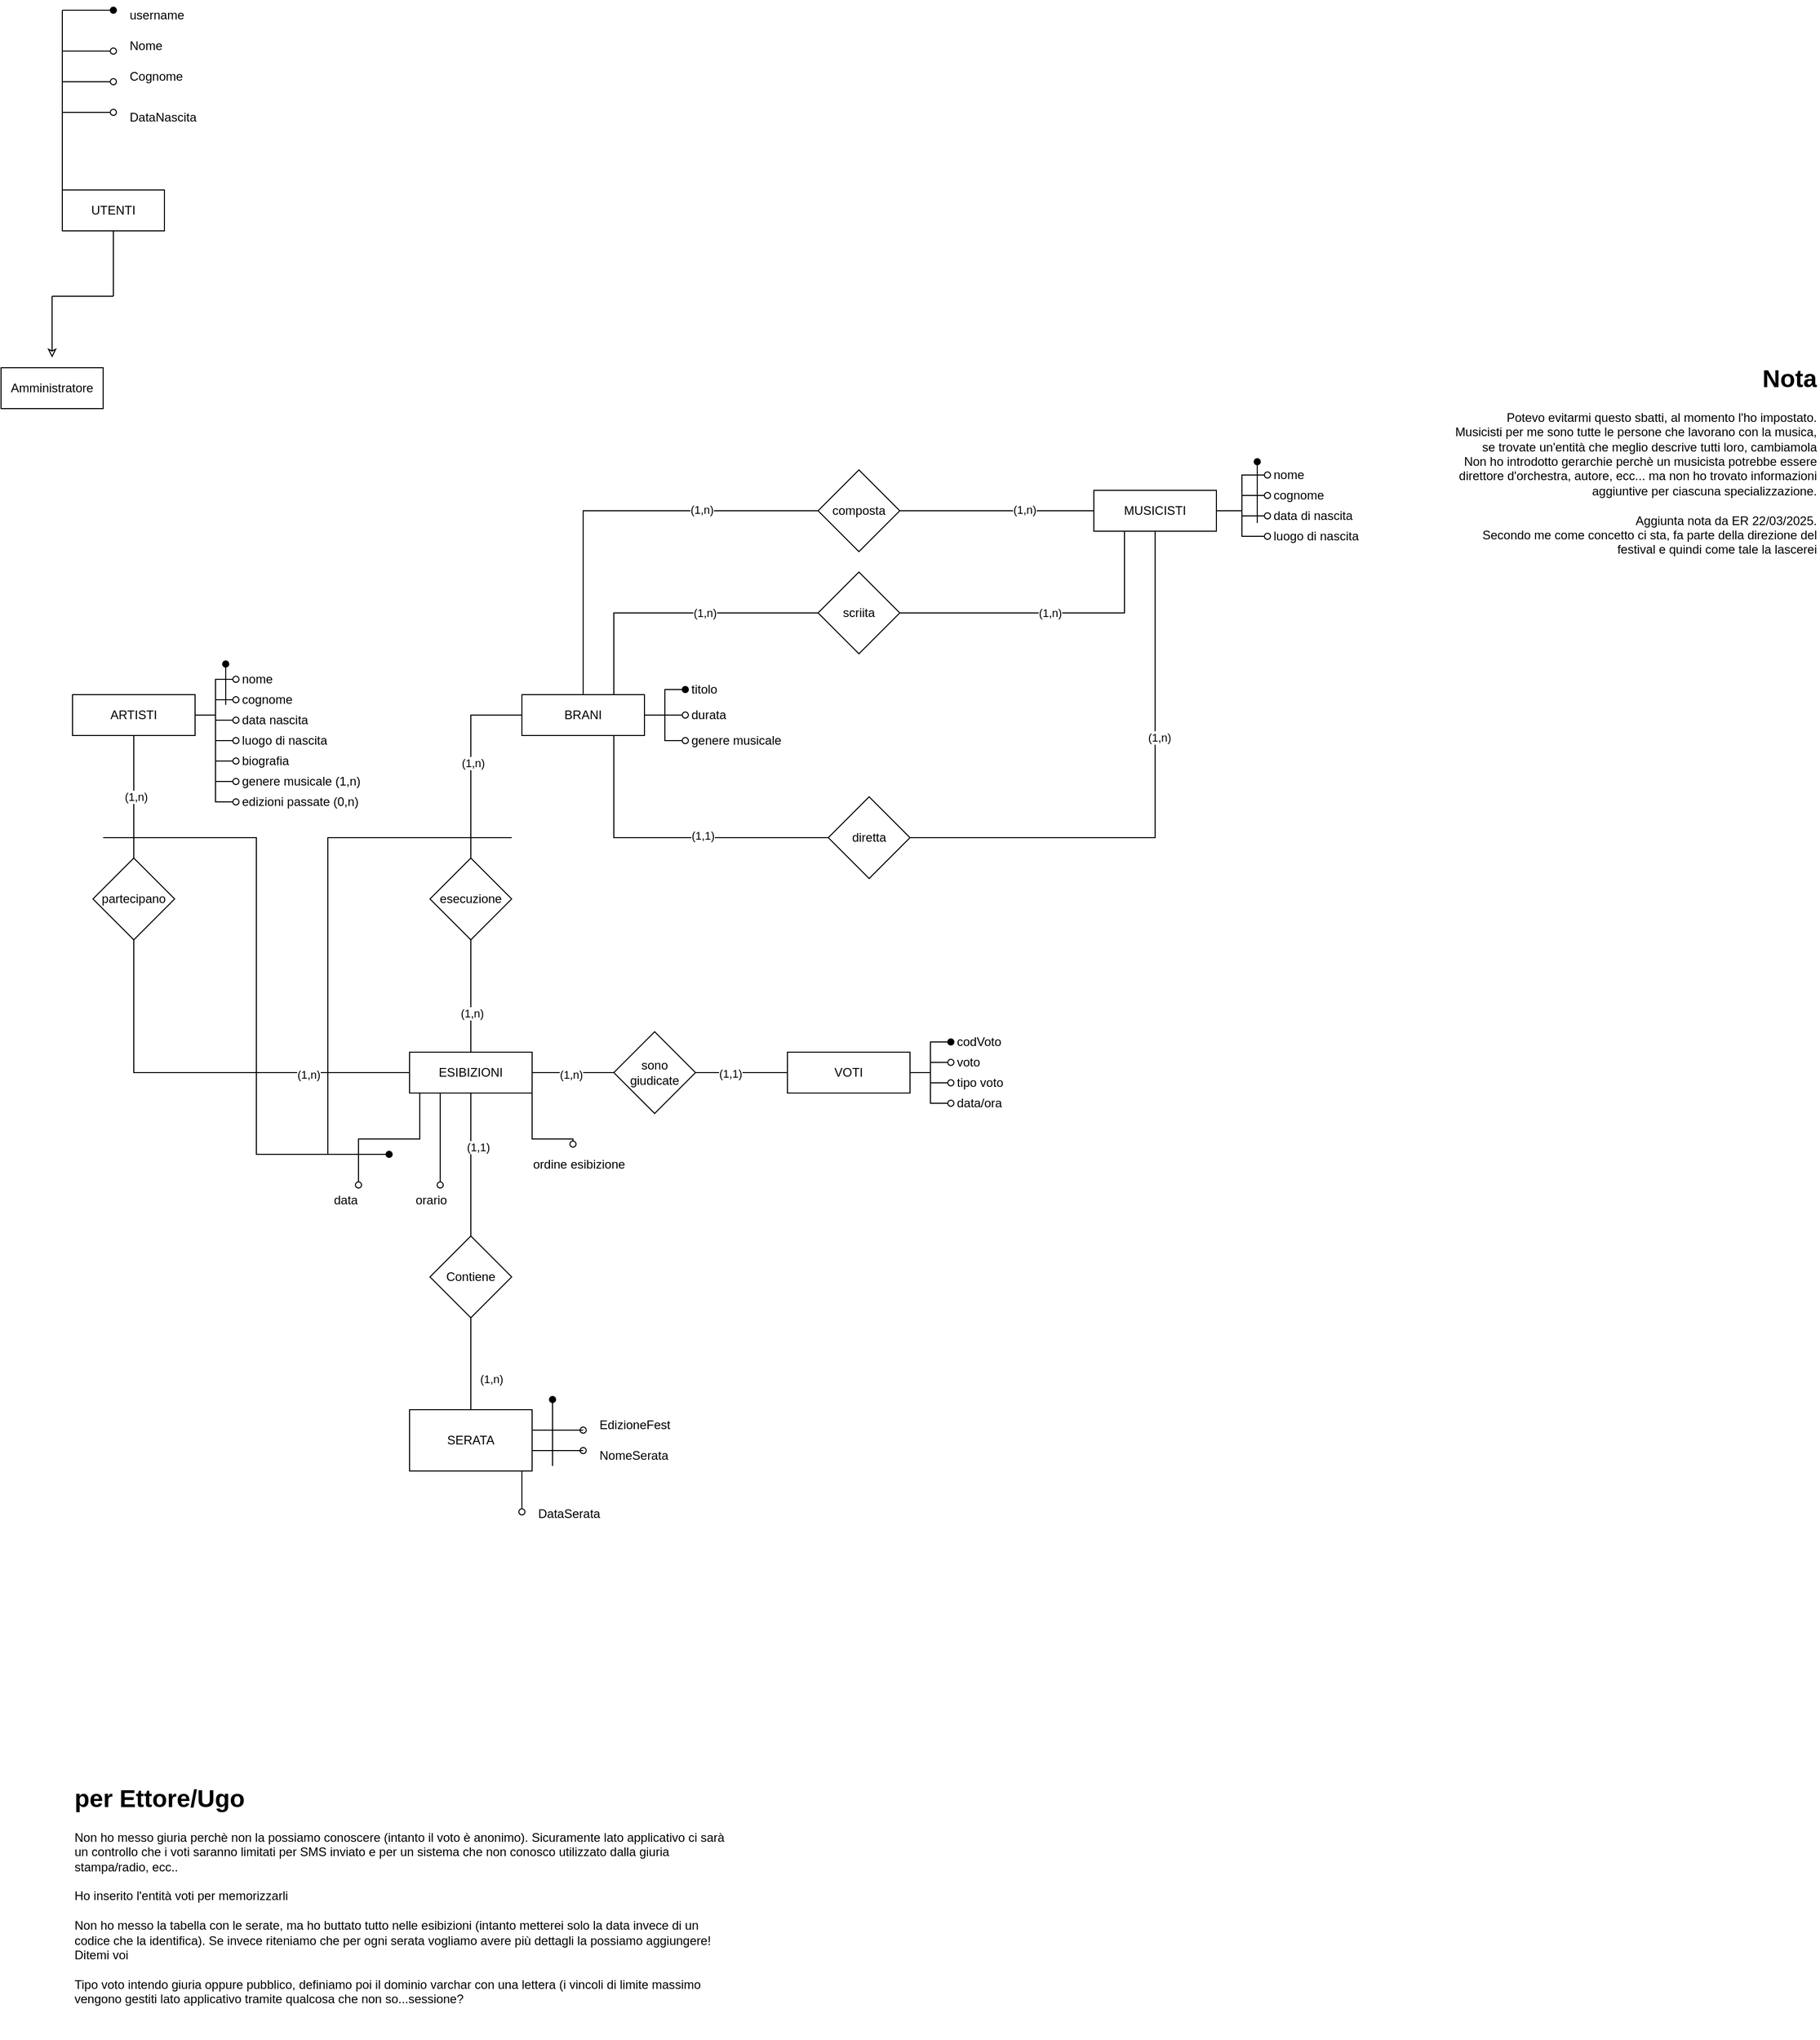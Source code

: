 <mxfile version="26.1.1" pages="2">
  <diagram name="festival_sanremo" id="bS3RM_06XMdleptDiTWW">
    <mxGraphModel dx="2103" dy="1352" grid="1" gridSize="10" guides="1" tooltips="1" connect="1" arrows="1" fold="1" page="1" pageScale="1" pageWidth="1169" pageHeight="827" math="0" shadow="0">
      <root>
        <mxCell id="0" />
        <mxCell id="1" parent="0" />
        <mxCell id="RozXBAHihKl0km1OtIzw-29" style="edgeStyle=orthogonalEdgeStyle;rounded=0;orthogonalLoop=1;jettySize=auto;html=1;exitX=0.5;exitY=1;exitDx=0;exitDy=0;entryX=0.5;entryY=0;entryDx=0;entryDy=0;endArrow=none;startFill=0;" parent="1" source="RozXBAHihKl0km1OtIzw-1" target="RozXBAHihKl0km1OtIzw-30" edge="1">
          <mxGeometry relative="1" as="geometry">
            <mxPoint x="100" y="200.0" as="targetPoint" />
          </mxGeometry>
        </mxCell>
        <mxCell id="RozXBAHihKl0km1OtIzw-33" value="(1,n)" style="edgeLabel;html=1;align=center;verticalAlign=middle;resizable=0;points=[];" parent="RozXBAHihKl0km1OtIzw-29" vertex="1" connectable="0">
          <mxGeometry x="-0.007" y="2" relative="1" as="geometry">
            <mxPoint as="offset" />
          </mxGeometry>
        </mxCell>
        <mxCell id="RozXBAHihKl0km1OtIzw-1" value="ARTISTI" style="rounded=0;whiteSpace=wrap;html=1;" parent="1" vertex="1">
          <mxGeometry x="40" y="40" width="120" height="40" as="geometry" />
        </mxCell>
        <mxCell id="RozXBAHihKl0km1OtIzw-20" style="edgeStyle=orthogonalEdgeStyle;rounded=0;orthogonalLoop=1;jettySize=auto;html=1;exitX=1;exitY=0.5;exitDx=0;exitDy=0;endArrow=oval;endFill=0;" parent="1" source="RozXBAHihKl0km1OtIzw-1" target="RozXBAHihKl0km1OtIzw-2" edge="1">
          <mxGeometry relative="1" as="geometry" />
        </mxCell>
        <mxCell id="RozXBAHihKl0km1OtIzw-2" value="nome" style="text;html=1;align=left;verticalAlign=middle;whiteSpace=wrap;rounded=0;spacingLeft=4;" parent="1" vertex="1">
          <mxGeometry x="200" y="10" width="60" height="30" as="geometry" />
        </mxCell>
        <mxCell id="RozXBAHihKl0km1OtIzw-21" style="edgeStyle=orthogonalEdgeStyle;rounded=0;orthogonalLoop=1;jettySize=auto;html=1;exitX=1;exitY=0.5;exitDx=0;exitDy=0;endArrow=oval;endFill=0;" parent="1" source="RozXBAHihKl0km1OtIzw-1" target="RozXBAHihKl0km1OtIzw-3" edge="1">
          <mxGeometry relative="1" as="geometry" />
        </mxCell>
        <mxCell id="RozXBAHihKl0km1OtIzw-3" value="cognome" style="text;html=1;align=left;verticalAlign=middle;whiteSpace=wrap;rounded=0;spacingLeft=4;" parent="1" vertex="1">
          <mxGeometry x="200" y="30" width="60" height="30" as="geometry" />
        </mxCell>
        <mxCell id="RozXBAHihKl0km1OtIzw-25" style="edgeStyle=orthogonalEdgeStyle;rounded=0;orthogonalLoop=1;jettySize=auto;html=1;exitX=1;exitY=0.5;exitDx=0;exitDy=0;endArrow=oval;endFill=0;entryX=0;entryY=0.5;entryDx=0;entryDy=0;" parent="1" source="RozXBAHihKl0km1OtIzw-1" target="RozXBAHihKl0km1OtIzw-4" edge="1">
          <mxGeometry relative="1" as="geometry" />
        </mxCell>
        <mxCell id="RozXBAHihKl0km1OtIzw-4" value="genere musicale (1,n)" style="text;html=1;align=left;verticalAlign=middle;whiteSpace=wrap;rounded=0;spacingLeft=4;" parent="1" vertex="1">
          <mxGeometry x="200" y="110" width="140" height="30" as="geometry" />
        </mxCell>
        <mxCell id="RozXBAHihKl0km1OtIzw-24" style="edgeStyle=orthogonalEdgeStyle;rounded=0;orthogonalLoop=1;jettySize=auto;html=1;exitX=1;exitY=0.5;exitDx=0;exitDy=0;endArrow=oval;endFill=0;entryX=0;entryY=0.5;entryDx=0;entryDy=0;" parent="1" source="RozXBAHihKl0km1OtIzw-1" target="RozXBAHihKl0km1OtIzw-5" edge="1">
          <mxGeometry relative="1" as="geometry" />
        </mxCell>
        <mxCell id="RozXBAHihKl0km1OtIzw-5" value="biografia" style="text;html=1;align=left;verticalAlign=middle;whiteSpace=wrap;rounded=0;spacingLeft=4;" parent="1" vertex="1">
          <mxGeometry x="200" y="90" width="60" height="30" as="geometry" />
        </mxCell>
        <mxCell id="RozXBAHihKl0km1OtIzw-23" style="edgeStyle=orthogonalEdgeStyle;rounded=0;orthogonalLoop=1;jettySize=auto;html=1;endArrow=oval;endFill=0;exitX=1;exitY=0.5;exitDx=0;exitDy=0;" parent="1" source="RozXBAHihKl0km1OtIzw-1" target="RozXBAHihKl0km1OtIzw-6" edge="1">
          <mxGeometry relative="1" as="geometry" />
        </mxCell>
        <mxCell id="RozXBAHihKl0km1OtIzw-6" value="luogo di nascita" style="text;html=1;align=left;verticalAlign=middle;whiteSpace=wrap;rounded=0;spacingLeft=4;" parent="1" vertex="1">
          <mxGeometry x="200" y="70" width="110" height="30" as="geometry" />
        </mxCell>
        <mxCell id="RozXBAHihKl0km1OtIzw-26" style="edgeStyle=orthogonalEdgeStyle;rounded=0;orthogonalLoop=1;jettySize=auto;html=1;exitX=1;exitY=0.5;exitDx=0;exitDy=0;endArrow=oval;endFill=0;entryX=0;entryY=0.5;entryDx=0;entryDy=0;" parent="1" source="RozXBAHihKl0km1OtIzw-1" target="RozXBAHihKl0km1OtIzw-7" edge="1">
          <mxGeometry relative="1" as="geometry" />
        </mxCell>
        <mxCell id="RozXBAHihKl0km1OtIzw-7" value="edizioni passate (0,n)" style="text;html=1;align=left;verticalAlign=middle;whiteSpace=wrap;rounded=0;spacingLeft=4;" parent="1" vertex="1">
          <mxGeometry x="200" y="130" width="160" height="30" as="geometry" />
        </mxCell>
        <mxCell id="RozXBAHihKl0km1OtIzw-22" style="edgeStyle=orthogonalEdgeStyle;rounded=0;orthogonalLoop=1;jettySize=auto;html=1;exitX=1;exitY=0.5;exitDx=0;exitDy=0;endArrow=oval;endFill=0;" parent="1" source="RozXBAHihKl0km1OtIzw-1" target="RozXBAHihKl0km1OtIzw-8" edge="1">
          <mxGeometry relative="1" as="geometry" />
        </mxCell>
        <mxCell id="RozXBAHihKl0km1OtIzw-8" value="data nascita" style="text;html=1;align=left;verticalAlign=middle;whiteSpace=wrap;rounded=0;spacingLeft=4;" parent="1" vertex="1">
          <mxGeometry x="200" y="50" width="90" height="30" as="geometry" />
        </mxCell>
        <mxCell id="RozXBAHihKl0km1OtIzw-27" style="edgeStyle=orthogonalEdgeStyle;rounded=0;orthogonalLoop=1;jettySize=auto;html=1;endArrow=none;startFill=0;" parent="1" source="RozXBAHihKl0km1OtIzw-11" target="RozXBAHihKl0km1OtIzw-19" edge="1">
          <mxGeometry relative="1" as="geometry" />
        </mxCell>
        <mxCell id="RozXBAHihKl0km1OtIzw-35" value="(1,n)" style="edgeLabel;html=1;align=center;verticalAlign=middle;resizable=0;points=[];" parent="RozXBAHihKl0km1OtIzw-27" vertex="1" connectable="0">
          <mxGeometry x="0.015" y="2" relative="1" as="geometry">
            <mxPoint as="offset" />
          </mxGeometry>
        </mxCell>
        <mxCell id="RozXBAHihKl0km1OtIzw-88" style="edgeStyle=orthogonalEdgeStyle;rounded=0;orthogonalLoop=1;jettySize=auto;html=1;entryX=0;entryY=0.5;entryDx=0;entryDy=0;exitX=0.5;exitY=0;exitDx=0;exitDy=0;endArrow=none;startFill=0;" parent="1" source="RozXBAHihKl0km1OtIzw-11" target="RozXBAHihKl0km1OtIzw-83" edge="1">
          <mxGeometry relative="1" as="geometry" />
        </mxCell>
        <mxCell id="RozXBAHihKl0km1OtIzw-100" value="(1,n)" style="edgeLabel;html=1;align=center;verticalAlign=middle;resizable=0;points=[];" parent="RozXBAHihKl0km1OtIzw-88" vertex="1" connectable="0">
          <mxGeometry x="0.443" y="1" relative="1" as="geometry">
            <mxPoint as="offset" />
          </mxGeometry>
        </mxCell>
        <mxCell id="RozXBAHihKl0km1OtIzw-11" value="BRANI" style="rounded=0;whiteSpace=wrap;html=1;" parent="1" vertex="1">
          <mxGeometry x="480" y="40" width="120" height="40" as="geometry" />
        </mxCell>
        <mxCell id="RozXBAHihKl0km1OtIzw-37" style="edgeStyle=orthogonalEdgeStyle;rounded=0;orthogonalLoop=1;jettySize=auto;html=1;exitX=1;exitY=0.5;exitDx=0;exitDy=0;endArrow=oval;endFill=1;" parent="1" source="RozXBAHihKl0km1OtIzw-11" target="RozXBAHihKl0km1OtIzw-13" edge="1">
          <mxGeometry relative="1" as="geometry" />
        </mxCell>
        <mxCell id="RozXBAHihKl0km1OtIzw-13" value="titolo" style="text;html=1;align=left;verticalAlign=middle;whiteSpace=wrap;rounded=0;spacingLeft=4;" parent="1" vertex="1">
          <mxGeometry x="640" y="20" width="60" height="30" as="geometry" />
        </mxCell>
        <mxCell id="RozXBAHihKl0km1OtIzw-40" style="edgeStyle=orthogonalEdgeStyle;rounded=0;orthogonalLoop=1;jettySize=auto;html=1;exitX=1;exitY=0.5;exitDx=0;exitDy=0;endArrow=oval;endFill=0;" parent="1" source="RozXBAHihKl0km1OtIzw-11" target="RozXBAHihKl0km1OtIzw-16" edge="1">
          <mxGeometry relative="1" as="geometry" />
        </mxCell>
        <mxCell id="RozXBAHihKl0km1OtIzw-16" value="durata" style="text;html=1;align=left;verticalAlign=middle;whiteSpace=wrap;rounded=0;spacingLeft=4;" parent="1" vertex="1">
          <mxGeometry x="640" y="45" width="100" height="30" as="geometry" />
        </mxCell>
        <mxCell id="RozXBAHihKl0km1OtIzw-41" style="edgeStyle=orthogonalEdgeStyle;rounded=0;orthogonalLoop=1;jettySize=auto;html=1;exitX=1;exitY=0.5;exitDx=0;exitDy=0;entryX=0;entryY=0.5;entryDx=0;entryDy=0;endArrow=oval;endFill=0;" parent="1" source="RozXBAHihKl0km1OtIzw-11" target="RozXBAHihKl0km1OtIzw-17" edge="1">
          <mxGeometry relative="1" as="geometry" />
        </mxCell>
        <mxCell id="RozXBAHihKl0km1OtIzw-17" value="genere musicale" style="text;html=1;align=left;verticalAlign=middle;whiteSpace=wrap;rounded=0;spacingLeft=4;" parent="1" vertex="1">
          <mxGeometry x="640" y="70" width="100" height="30" as="geometry" />
        </mxCell>
        <mxCell id="RozXBAHihKl0km1OtIzw-56" style="edgeStyle=orthogonalEdgeStyle;rounded=0;orthogonalLoop=1;jettySize=auto;html=1;entryX=0;entryY=0.5;entryDx=0;entryDy=0;endArrow=none;startFill=0;" parent="1" source="RozXBAHihKl0km1OtIzw-18" target="RozXBAHihKl0km1OtIzw-43" edge="1">
          <mxGeometry relative="1" as="geometry" />
        </mxCell>
        <mxCell id="RozXBAHihKl0km1OtIzw-58" value="(1,n)" style="edgeLabel;html=1;align=center;verticalAlign=middle;resizable=0;points=[];" parent="RozXBAHihKl0km1OtIzw-56" vertex="1" connectable="0">
          <mxGeometry x="-0.061" y="-2" relative="1" as="geometry">
            <mxPoint as="offset" />
          </mxGeometry>
        </mxCell>
        <mxCell id="RozXBAHihKl0km1OtIzw-67" style="edgeStyle=orthogonalEdgeStyle;rounded=0;orthogonalLoop=1;jettySize=auto;html=1;entryX=0.5;entryY=0;entryDx=0;entryDy=0;exitX=0.5;exitY=1;exitDx=0;exitDy=0;endArrow=oval;endFill=0;" parent="1" source="RozXBAHihKl0km1OtIzw-18" target="RozXBAHihKl0km1OtIzw-65" edge="1">
          <mxGeometry relative="1" as="geometry">
            <Array as="points">
              <mxPoint x="380" y="430" />
              <mxPoint x="380" y="475" />
              <mxPoint x="320" y="475" />
            </Array>
          </mxGeometry>
        </mxCell>
        <mxCell id="RozXBAHihKl0km1OtIzw-18" value="ESIBIZIONI" style="rounded=0;whiteSpace=wrap;html=1;" parent="1" vertex="1">
          <mxGeometry x="370" y="390" width="120" height="40" as="geometry" />
        </mxCell>
        <mxCell id="RozXBAHihKl0km1OtIzw-28" style="edgeStyle=orthogonalEdgeStyle;rounded=0;orthogonalLoop=1;jettySize=auto;html=1;exitX=0.5;exitY=1;exitDx=0;exitDy=0;entryX=0.5;entryY=0;entryDx=0;entryDy=0;endArrow=none;startFill=0;" parent="1" source="RozXBAHihKl0km1OtIzw-19" target="RozXBAHihKl0km1OtIzw-18" edge="1">
          <mxGeometry relative="1" as="geometry" />
        </mxCell>
        <mxCell id="RozXBAHihKl0km1OtIzw-36" value="(1,n)" style="edgeLabel;html=1;align=center;verticalAlign=middle;resizable=0;points=[];" parent="RozXBAHihKl0km1OtIzw-28" vertex="1" connectable="0">
          <mxGeometry x="0.296" y="1" relative="1" as="geometry">
            <mxPoint as="offset" />
          </mxGeometry>
        </mxCell>
        <mxCell id="RozXBAHihKl0km1OtIzw-19" value="esecuzione" style="rhombus;whiteSpace=wrap;html=1;" parent="1" vertex="1">
          <mxGeometry x="390" y="200" width="80" height="80" as="geometry" />
        </mxCell>
        <mxCell id="RozXBAHihKl0km1OtIzw-31" style="edgeStyle=orthogonalEdgeStyle;rounded=0;orthogonalLoop=1;jettySize=auto;html=1;exitX=0.5;exitY=1;exitDx=0;exitDy=0;entryX=0;entryY=0.5;entryDx=0;entryDy=0;endArrow=none;startFill=0;" parent="1" source="RozXBAHihKl0km1OtIzw-30" target="RozXBAHihKl0km1OtIzw-18" edge="1">
          <mxGeometry relative="1" as="geometry" />
        </mxCell>
        <mxCell id="RozXBAHihKl0km1OtIzw-34" value="(1,n)" style="edgeLabel;html=1;align=center;verticalAlign=middle;resizable=0;points=[];" parent="RozXBAHihKl0km1OtIzw-31" vertex="1" connectable="0">
          <mxGeometry x="0.505" y="-2" relative="1" as="geometry">
            <mxPoint as="offset" />
          </mxGeometry>
        </mxCell>
        <mxCell id="RozXBAHihKl0km1OtIzw-30" value="partecipano" style="rhombus;whiteSpace=wrap;html=1;" parent="1" vertex="1">
          <mxGeometry x="60" y="200" width="80" height="80" as="geometry" />
        </mxCell>
        <mxCell id="RozXBAHihKl0km1OtIzw-32" value="" style="endArrow=oval;html=1;rounded=0;endFill=1;" parent="1" edge="1">
          <mxGeometry width="50" height="50" relative="1" as="geometry">
            <mxPoint x="190" y="50" as="sourcePoint" />
            <mxPoint x="190" y="10" as="targetPoint" />
          </mxGeometry>
        </mxCell>
        <mxCell id="RozXBAHihKl0km1OtIzw-57" style="edgeStyle=orthogonalEdgeStyle;rounded=0;orthogonalLoop=1;jettySize=auto;html=1;entryX=0;entryY=0.5;entryDx=0;entryDy=0;endArrow=none;startFill=0;" parent="1" source="RozXBAHihKl0km1OtIzw-43" target="RozXBAHihKl0km1OtIzw-44" edge="1">
          <mxGeometry relative="1" as="geometry" />
        </mxCell>
        <mxCell id="RozXBAHihKl0km1OtIzw-59" value="(1,1)" style="edgeLabel;html=1;align=center;verticalAlign=middle;resizable=0;points=[];" parent="RozXBAHihKl0km1OtIzw-57" vertex="1" connectable="0">
          <mxGeometry x="-0.242" y="-1" relative="1" as="geometry">
            <mxPoint as="offset" />
          </mxGeometry>
        </mxCell>
        <mxCell id="RozXBAHihKl0km1OtIzw-43" value="sono&lt;div&gt;giudicate&lt;/div&gt;" style="rhombus;whiteSpace=wrap;html=1;" parent="1" vertex="1">
          <mxGeometry x="570" y="370" width="80" height="80" as="geometry" />
        </mxCell>
        <mxCell id="RozXBAHihKl0km1OtIzw-44" value="VOTI" style="rounded=0;whiteSpace=wrap;html=1;" parent="1" vertex="1">
          <mxGeometry x="740" y="390" width="120" height="40" as="geometry" />
        </mxCell>
        <mxCell id="RozXBAHihKl0km1OtIzw-51" style="edgeStyle=orthogonalEdgeStyle;rounded=0;orthogonalLoop=1;jettySize=auto;html=1;endArrow=oval;endFill=1;exitX=1;exitY=0.5;exitDx=0;exitDy=0;" parent="1" source="RozXBAHihKl0km1OtIzw-44" target="RozXBAHihKl0km1OtIzw-45" edge="1">
          <mxGeometry relative="1" as="geometry" />
        </mxCell>
        <mxCell id="RozXBAHihKl0km1OtIzw-45" value="codVoto" style="text;html=1;align=left;verticalAlign=middle;whiteSpace=wrap;rounded=0;spacingLeft=4;" parent="1" vertex="1">
          <mxGeometry x="900" y="370" width="60" height="20" as="geometry" />
        </mxCell>
        <mxCell id="RozXBAHihKl0km1OtIzw-49" style="edgeStyle=orthogonalEdgeStyle;rounded=0;orthogonalLoop=1;jettySize=auto;html=1;endArrow=oval;endFill=0;exitX=1;exitY=0.5;exitDx=0;exitDy=0;" parent="1" source="RozXBAHihKl0km1OtIzw-44" target="RozXBAHihKl0km1OtIzw-46" edge="1">
          <mxGeometry relative="1" as="geometry">
            <mxPoint x="940" y="270" as="sourcePoint" />
          </mxGeometry>
        </mxCell>
        <mxCell id="RozXBAHihKl0km1OtIzw-46" value="voto" style="text;html=1;align=left;verticalAlign=middle;whiteSpace=wrap;rounded=0;spacingLeft=4;" parent="1" vertex="1">
          <mxGeometry x="900" y="390" width="60" height="20" as="geometry" />
        </mxCell>
        <mxCell id="RozXBAHihKl0km1OtIzw-53" style="edgeStyle=orthogonalEdgeStyle;rounded=0;orthogonalLoop=1;jettySize=auto;html=1;exitX=1;exitY=0.5;exitDx=0;exitDy=0;entryX=0;entryY=0.5;entryDx=0;entryDy=0;endArrow=oval;endFill=0;" parent="1" source="RozXBAHihKl0km1OtIzw-44" target="RozXBAHihKl0km1OtIzw-47" edge="1">
          <mxGeometry relative="1" as="geometry" />
        </mxCell>
        <mxCell id="RozXBAHihKl0km1OtIzw-47" value="tipo voto" style="text;html=1;align=left;verticalAlign=middle;whiteSpace=wrap;rounded=0;spacingLeft=4;" parent="1" vertex="1">
          <mxGeometry x="900" y="410" width="60" height="20" as="geometry" />
        </mxCell>
        <mxCell id="RozXBAHihKl0km1OtIzw-55" style="edgeStyle=orthogonalEdgeStyle;rounded=0;orthogonalLoop=1;jettySize=auto;html=1;exitX=1;exitY=0.5;exitDx=0;exitDy=0;endArrow=oval;endFill=0;entryX=0;entryY=0.5;entryDx=0;entryDy=0;" parent="1" source="RozXBAHihKl0km1OtIzw-44" target="RozXBAHihKl0km1OtIzw-54" edge="1">
          <mxGeometry relative="1" as="geometry" />
        </mxCell>
        <mxCell id="RozXBAHihKl0km1OtIzw-54" value="data/ora" style="text;html=1;align=left;verticalAlign=middle;whiteSpace=wrap;rounded=0;spacingLeft=4;" parent="1" vertex="1">
          <mxGeometry x="900" y="430" width="60" height="20" as="geometry" />
        </mxCell>
        <mxCell id="RozXBAHihKl0km1OtIzw-61" value="&lt;h1 style=&quot;margin-top: 0px;&quot;&gt;Nota&lt;/h1&gt;&lt;div&gt;Potevo evitarmi questo sbatti, al momento l&#39;ho impostato.&lt;/div&gt;&lt;div&gt;Musicisti per me sono tutte le persone che lavorano con la musica, se trovate un&#39;entità che meglio descrive tutti loro, cambiamola&lt;/div&gt;&lt;div&gt;Non ho introdotto gerarchie perchè un musicista potrebbe essere direttore d&#39;orchestra, autore, ecc... ma non ho trovato informazioni aggiuntive per ciascuna specializzazione.&lt;/div&gt;&lt;div&gt;&lt;br&gt;&lt;/div&gt;&lt;div&gt;Aggiunta nota da ER 22/03/2025.&lt;/div&gt;&lt;div&gt;Secondo me come concetto ci sta, fa parte della direzione del festival e quindi come tale la lascerei&lt;/div&gt;" style="text;html=1;whiteSpace=wrap;overflow=hidden;rounded=0;align=right;" parent="1" vertex="1">
          <mxGeometry x="1390" y="-290" width="360" height="360" as="geometry" />
        </mxCell>
        <mxCell id="RozXBAHihKl0km1OtIzw-64" value="&lt;h1 style=&quot;margin-top: 0px;&quot;&gt;per Ettore/Ugo&lt;/h1&gt;&lt;div&gt;Non ho messo giuria perchè non la possiamo conoscere (intanto il voto è anonimo). Sicuramente lato applicativo ci sarà un controllo che i voti saranno limitati per SMS inviato e per un sistema che non conosco utilizzato dalla giuria stampa/radio, ecc..&lt;/div&gt;&lt;div&gt;&lt;br&gt;&lt;/div&gt;&lt;div&gt;Ho inserito l&#39;entità voti per memorizzarli&lt;/div&gt;&lt;div&gt;&lt;br&gt;&lt;/div&gt;&lt;div&gt;Non ho messo la tabella con le serate, ma ho buttato tutto nelle esibizioni (intanto metterei solo la data invece di un codice che la identifica). Se invece riteniamo che per ogni serata vogliamo avere più dettagli la possiamo aggiungere! Ditemi voi&lt;/div&gt;&lt;div&gt;&lt;br&gt;&lt;/div&gt;&lt;div&gt;Tipo voto intendo giuria oppure pubblico, definiamo poi il dominio varchar con una lettera (i vincoli di limite massimo vengono gestiti lato applicativo tramite qualcosa che non so...sessione?&lt;/div&gt;" style="text;html=1;whiteSpace=wrap;overflow=hidden;rounded=0;" parent="1" vertex="1">
          <mxGeometry x="40" y="1100" width="640" height="253" as="geometry" />
        </mxCell>
        <mxCell id="RozXBAHihKl0km1OtIzw-65" value="data" style="text;html=1;align=left;verticalAlign=middle;whiteSpace=wrap;rounded=0;spacingLeft=4;" parent="1" vertex="1">
          <mxGeometry x="290" y="520" width="60" height="30" as="geometry" />
        </mxCell>
        <mxCell id="RozXBAHihKl0km1OtIzw-68" style="edgeStyle=orthogonalEdgeStyle;rounded=0;orthogonalLoop=1;jettySize=auto;html=1;exitX=0.5;exitY=1;exitDx=0;exitDy=0;endArrow=oval;endFill=0;" parent="1" source="RozXBAHihKl0km1OtIzw-18" edge="1">
          <mxGeometry relative="1" as="geometry">
            <mxPoint x="530" y="480" as="targetPoint" />
            <Array as="points">
              <mxPoint x="490" y="430" />
              <mxPoint x="490" y="475" />
              <mxPoint x="530" y="475" />
            </Array>
          </mxGeometry>
        </mxCell>
        <mxCell id="RozXBAHihKl0km1OtIzw-66" value="ordine esibizione" style="text;html=1;align=left;verticalAlign=middle;whiteSpace=wrap;rounded=0;spacingLeft=4;" parent="1" vertex="1">
          <mxGeometry x="485" y="485" width="100" height="30" as="geometry" />
        </mxCell>
        <mxCell id="RozXBAHihKl0km1OtIzw-70" style="edgeStyle=orthogonalEdgeStyle;rounded=0;orthogonalLoop=1;jettySize=auto;html=1;endArrow=oval;endFill=0;" parent="1" source="RozXBAHihKl0km1OtIzw-18" target="RozXBAHihKl0km1OtIzw-69" edge="1">
          <mxGeometry relative="1" as="geometry">
            <Array as="points">
              <mxPoint x="400" y="500" />
              <mxPoint x="400" y="500" />
            </Array>
          </mxGeometry>
        </mxCell>
        <mxCell id="RozXBAHihKl0km1OtIzw-69" value="orario" style="text;html=1;align=left;verticalAlign=middle;whiteSpace=wrap;rounded=0;spacingLeft=4;" parent="1" vertex="1">
          <mxGeometry x="370" y="520" width="60" height="30" as="geometry" />
        </mxCell>
        <mxCell id="RozXBAHihKl0km1OtIzw-73" value="" style="endArrow=oval;html=1;rounded=0;endFill=1;" parent="1" edge="1">
          <mxGeometry width="50" height="50" relative="1" as="geometry">
            <mxPoint x="70" y="180" as="sourcePoint" />
            <mxPoint x="350" y="490" as="targetPoint" />
            <Array as="points">
              <mxPoint x="220" y="180" />
              <mxPoint x="220" y="490" />
            </Array>
          </mxGeometry>
        </mxCell>
        <mxCell id="RozXBAHihKl0km1OtIzw-74" value="" style="endArrow=none;html=1;rounded=0;startFill=0;" parent="1" edge="1">
          <mxGeometry width="50" height="50" relative="1" as="geometry">
            <mxPoint x="470" y="180" as="sourcePoint" />
            <mxPoint x="350" y="490" as="targetPoint" />
            <Array as="points">
              <mxPoint x="290" y="180" />
              <mxPoint x="290" y="490" />
            </Array>
          </mxGeometry>
        </mxCell>
        <mxCell id="RozXBAHihKl0km1OtIzw-75" value="MUSICISTI" style="rounded=0;whiteSpace=wrap;html=1;" parent="1" vertex="1">
          <mxGeometry x="1040" y="-160" width="120" height="40" as="geometry" />
        </mxCell>
        <mxCell id="RozXBAHihKl0km1OtIzw-79" style="edgeStyle=orthogonalEdgeStyle;rounded=0;orthogonalLoop=1;jettySize=auto;html=1;endArrow=oval;endFill=0;entryX=0;entryY=0.5;entryDx=0;entryDy=0;" parent="1" source="RozXBAHihKl0km1OtIzw-75" target="RozXBAHihKl0km1OtIzw-76" edge="1">
          <mxGeometry relative="1" as="geometry" />
        </mxCell>
        <mxCell id="RozXBAHihKl0km1OtIzw-76" value="nome" style="text;html=1;align=left;verticalAlign=middle;whiteSpace=wrap;rounded=0;spacingLeft=4;" parent="1" vertex="1">
          <mxGeometry x="1210" y="-190" width="60" height="30" as="geometry" />
        </mxCell>
        <mxCell id="RozXBAHihKl0km1OtIzw-80" style="edgeStyle=orthogonalEdgeStyle;rounded=0;orthogonalLoop=1;jettySize=auto;html=1;exitX=1;exitY=0.5;exitDx=0;exitDy=0;endArrow=oval;endFill=0;entryX=0;entryY=0.5;entryDx=0;entryDy=0;" parent="1" source="RozXBAHihKl0km1OtIzw-75" target="RozXBAHihKl0km1OtIzw-77" edge="1">
          <mxGeometry relative="1" as="geometry" />
        </mxCell>
        <mxCell id="RozXBAHihKl0km1OtIzw-77" value="cognome" style="text;html=1;align=left;verticalAlign=middle;whiteSpace=wrap;rounded=0;spacingLeft=4;" parent="1" vertex="1">
          <mxGeometry x="1210" y="-170" width="60" height="30" as="geometry" />
        </mxCell>
        <mxCell id="RozXBAHihKl0km1OtIzw-81" style="edgeStyle=orthogonalEdgeStyle;rounded=0;orthogonalLoop=1;jettySize=auto;html=1;exitX=1;exitY=0.5;exitDx=0;exitDy=0;endArrow=oval;endFill=0;entryX=0;entryY=0.5;entryDx=0;entryDy=0;" parent="1" source="RozXBAHihKl0km1OtIzw-75" target="RozXBAHihKl0km1OtIzw-78" edge="1">
          <mxGeometry relative="1" as="geometry" />
        </mxCell>
        <mxCell id="RozXBAHihKl0km1OtIzw-78" value="data di nascita" style="text;html=1;align=left;verticalAlign=middle;whiteSpace=wrap;rounded=0;spacingLeft=4;" parent="1" vertex="1">
          <mxGeometry x="1210" y="-150" width="90" height="30" as="geometry" />
        </mxCell>
        <mxCell id="RozXBAHihKl0km1OtIzw-93" style="edgeStyle=orthogonalEdgeStyle;rounded=0;orthogonalLoop=1;jettySize=auto;html=1;entryX=0.75;entryY=1;entryDx=0;entryDy=0;endArrow=none;startFill=0;" parent="1" source="RozXBAHihKl0km1OtIzw-82" target="RozXBAHihKl0km1OtIzw-11" edge="1">
          <mxGeometry relative="1" as="geometry" />
        </mxCell>
        <mxCell id="RozXBAHihKl0km1OtIzw-96" value="(1,1)" style="edgeLabel;html=1;align=center;verticalAlign=middle;resizable=0;points=[];" parent="RozXBAHihKl0km1OtIzw-93" vertex="1" connectable="0">
          <mxGeometry x="-0.204" y="-2" relative="1" as="geometry">
            <mxPoint as="offset" />
          </mxGeometry>
        </mxCell>
        <mxCell id="RozXBAHihKl0km1OtIzw-94" style="edgeStyle=orthogonalEdgeStyle;rounded=0;orthogonalLoop=1;jettySize=auto;html=1;entryX=0.5;entryY=1;entryDx=0;entryDy=0;endArrow=none;startFill=0;" parent="1" source="RozXBAHihKl0km1OtIzw-82" target="RozXBAHihKl0km1OtIzw-75" edge="1">
          <mxGeometry relative="1" as="geometry" />
        </mxCell>
        <mxCell id="RozXBAHihKl0km1OtIzw-95" value="(1,n)" style="edgeLabel;html=1;align=center;verticalAlign=middle;resizable=0;points=[];" parent="RozXBAHihKl0km1OtIzw-94" vertex="1" connectable="0">
          <mxGeometry x="0.253" y="-4" relative="1" as="geometry">
            <mxPoint as="offset" />
          </mxGeometry>
        </mxCell>
        <mxCell id="RozXBAHihKl0km1OtIzw-82" value="diretta" style="rhombus;whiteSpace=wrap;html=1;" parent="1" vertex="1">
          <mxGeometry x="780" y="140" width="80" height="80" as="geometry" />
        </mxCell>
        <mxCell id="RozXBAHihKl0km1OtIzw-89" style="edgeStyle=orthogonalEdgeStyle;rounded=0;orthogonalLoop=1;jettySize=auto;html=1;endArrow=none;startFill=0;" parent="1" source="RozXBAHihKl0km1OtIzw-83" target="RozXBAHihKl0km1OtIzw-75" edge="1">
          <mxGeometry relative="1" as="geometry" />
        </mxCell>
        <mxCell id="RozXBAHihKl0km1OtIzw-99" value="(1,n)" style="edgeLabel;html=1;align=center;verticalAlign=middle;resizable=0;points=[];" parent="RozXBAHihKl0km1OtIzw-89" vertex="1" connectable="0">
          <mxGeometry x="0.281" y="1" relative="1" as="geometry">
            <mxPoint as="offset" />
          </mxGeometry>
        </mxCell>
        <mxCell id="RozXBAHihKl0km1OtIzw-83" value="composta" style="rhombus;whiteSpace=wrap;html=1;" parent="1" vertex="1">
          <mxGeometry x="770" y="-180" width="80" height="80" as="geometry" />
        </mxCell>
        <mxCell id="RozXBAHihKl0km1OtIzw-91" style="edgeStyle=orthogonalEdgeStyle;rounded=0;orthogonalLoop=1;jettySize=auto;html=1;entryX=0.25;entryY=1;entryDx=0;entryDy=0;endArrow=none;startFill=0;" parent="1" source="RozXBAHihKl0km1OtIzw-84" target="RozXBAHihKl0km1OtIzw-75" edge="1">
          <mxGeometry relative="1" as="geometry" />
        </mxCell>
        <mxCell id="RozXBAHihKl0km1OtIzw-98" value="(1,n)" style="edgeLabel;html=1;align=center;verticalAlign=middle;resizable=0;points=[];" parent="RozXBAHihKl0km1OtIzw-91" vertex="1" connectable="0">
          <mxGeometry x="-0.022" y="-3" relative="1" as="geometry">
            <mxPoint y="-3" as="offset" />
          </mxGeometry>
        </mxCell>
        <mxCell id="RozXBAHihKl0km1OtIzw-92" style="edgeStyle=orthogonalEdgeStyle;rounded=0;orthogonalLoop=1;jettySize=auto;html=1;entryX=0.75;entryY=0;entryDx=0;entryDy=0;endArrow=none;startFill=0;" parent="1" source="RozXBAHihKl0km1OtIzw-84" target="RozXBAHihKl0km1OtIzw-11" edge="1">
          <mxGeometry relative="1" as="geometry" />
        </mxCell>
        <mxCell id="RozXBAHihKl0km1OtIzw-97" value="(1,n)" style="edgeLabel;html=1;align=center;verticalAlign=middle;resizable=0;points=[];" parent="RozXBAHihKl0km1OtIzw-92" vertex="1" connectable="0">
          <mxGeometry x="-0.208" relative="1" as="geometry">
            <mxPoint as="offset" />
          </mxGeometry>
        </mxCell>
        <mxCell id="RozXBAHihKl0km1OtIzw-84" value="scriita" style="rhombus;whiteSpace=wrap;html=1;" parent="1" vertex="1">
          <mxGeometry x="770" y="-80" width="80" height="80" as="geometry" />
        </mxCell>
        <mxCell id="RozXBAHihKl0km1OtIzw-86" style="edgeStyle=orthogonalEdgeStyle;rounded=0;orthogonalLoop=1;jettySize=auto;html=1;endArrow=oval;endFill=0;exitX=1;exitY=0.5;exitDx=0;exitDy=0;entryX=0;entryY=0.5;entryDx=0;entryDy=0;" parent="1" source="RozXBAHihKl0km1OtIzw-75" target="RozXBAHihKl0km1OtIzw-85" edge="1">
          <mxGeometry relative="1" as="geometry" />
        </mxCell>
        <mxCell id="RozXBAHihKl0km1OtIzw-85" value="luogo di nascita" style="text;html=1;align=left;verticalAlign=middle;whiteSpace=wrap;rounded=0;spacingLeft=4;" parent="1" vertex="1">
          <mxGeometry x="1210" y="-130" width="90" height="30" as="geometry" />
        </mxCell>
        <mxCell id="RozXBAHihKl0km1OtIzw-101" value="" style="endArrow=oval;html=1;rounded=0;endFill=1;" parent="1" edge="1">
          <mxGeometry width="50" height="50" relative="1" as="geometry">
            <mxPoint x="1200" y="-128" as="sourcePoint" />
            <mxPoint x="1200" y="-188" as="targetPoint" />
          </mxGeometry>
        </mxCell>
        <mxCell id="EyLqfCAWzkwLmWPkdVxy-1" value="SERATA" style="rounded=0;whiteSpace=wrap;html=1;" vertex="1" parent="1">
          <mxGeometry x="370" y="740" width="120" height="60" as="geometry" />
        </mxCell>
        <mxCell id="EyLqfCAWzkwLmWPkdVxy-2" value="Contiene" style="rhombus;whiteSpace=wrap;html=1;" vertex="1" parent="1">
          <mxGeometry x="390" y="570" width="80" height="80" as="geometry" />
        </mxCell>
        <mxCell id="EyLqfCAWzkwLmWPkdVxy-4" value="" style="endArrow=none;html=1;rounded=0;exitX=0.5;exitY=0;exitDx=0;exitDy=0;" edge="1" parent="1" source="EyLqfCAWzkwLmWPkdVxy-1">
          <mxGeometry width="50" height="50" relative="1" as="geometry">
            <mxPoint x="380" y="700" as="sourcePoint" />
            <mxPoint x="430" y="650" as="targetPoint" />
          </mxGeometry>
        </mxCell>
        <mxCell id="EyLqfCAWzkwLmWPkdVxy-5" value="(1,n)" style="edgeLabel;html=1;align=center;verticalAlign=middle;resizable=0;points=[];" vertex="1" connectable="0" parent="1">
          <mxGeometry x="450" y="710" as="geometry" />
        </mxCell>
        <mxCell id="EyLqfCAWzkwLmWPkdVxy-6" value="" style="endArrow=none;html=1;rounded=0;exitX=0.5;exitY=0;exitDx=0;exitDy=0;" edge="1" parent="1" source="EyLqfCAWzkwLmWPkdVxy-2">
          <mxGeometry width="50" height="50" relative="1" as="geometry">
            <mxPoint x="430" y="560" as="sourcePoint" />
            <mxPoint x="430" y="430" as="targetPoint" />
          </mxGeometry>
        </mxCell>
        <mxCell id="EyLqfCAWzkwLmWPkdVxy-8" value="(1,1)" style="edgeLabel;html=1;align=center;verticalAlign=middle;resizable=0;points=[];" vertex="1" connectable="0" parent="1">
          <mxGeometry x="450" y="500" as="geometry">
            <mxPoint x="-13" y="-17" as="offset" />
          </mxGeometry>
        </mxCell>
        <mxCell id="EyLqfCAWzkwLmWPkdVxy-9" value="" style="endArrow=none;html=1;rounded=0;startArrow=oval;startFill=0;" edge="1" parent="1">
          <mxGeometry width="50" height="50" relative="1" as="geometry">
            <mxPoint x="540" y="780" as="sourcePoint" />
            <mxPoint x="540" y="780" as="targetPoint" />
            <Array as="points">
              <mxPoint x="490" y="780" />
            </Array>
          </mxGeometry>
        </mxCell>
        <mxCell id="EyLqfCAWzkwLmWPkdVxy-10" value="" style="endArrow=none;html=1;rounded=0;startArrow=oval;startFill=0;" edge="1" parent="1">
          <mxGeometry width="50" height="50" relative="1" as="geometry">
            <mxPoint x="540" y="760" as="sourcePoint" />
            <mxPoint x="540" y="760" as="targetPoint" />
            <Array as="points">
              <mxPoint x="490" y="760" />
            </Array>
          </mxGeometry>
        </mxCell>
        <mxCell id="EyLqfCAWzkwLmWPkdVxy-11" value="EdizioneFest" style="text;html=1;align=left;verticalAlign=middle;whiteSpace=wrap;rounded=0;spacingLeft=4;" vertex="1" parent="1">
          <mxGeometry x="550" y="740" width="100" height="30" as="geometry" />
        </mxCell>
        <mxCell id="EyLqfCAWzkwLmWPkdVxy-12" value="NomeSerata" style="text;html=1;align=left;verticalAlign=middle;whiteSpace=wrap;rounded=0;spacingLeft=4;" vertex="1" parent="1">
          <mxGeometry x="550" y="770" width="100" height="30" as="geometry" />
        </mxCell>
        <mxCell id="EyLqfCAWzkwLmWPkdVxy-13" value="" style="endArrow=oval;html=1;rounded=0;endFill=1;" edge="1" parent="1">
          <mxGeometry width="50" height="50" relative="1" as="geometry">
            <mxPoint x="510" y="795" as="sourcePoint" />
            <mxPoint x="510" y="730" as="targetPoint" />
          </mxGeometry>
        </mxCell>
        <mxCell id="pVhnCCH8GZfUdZYKHVkJ-2" value="" style="endArrow=none;html=1;rounded=0;startArrow=oval;startFill=0;" edge="1" parent="1">
          <mxGeometry width="50" height="50" relative="1" as="geometry">
            <mxPoint x="480" y="840" as="sourcePoint" />
            <mxPoint x="480" y="800" as="targetPoint" />
          </mxGeometry>
        </mxCell>
        <mxCell id="pVhnCCH8GZfUdZYKHVkJ-3" value="DataSerata" style="text;html=1;align=left;verticalAlign=middle;whiteSpace=wrap;rounded=0;spacingLeft=4;" vertex="1" parent="1">
          <mxGeometry x="490" y="827" width="100" height="30" as="geometry" />
        </mxCell>
        <mxCell id="kn0Ob8sPkplpXhFqpc01-1" value="UTENTI" style="rounded=0;whiteSpace=wrap;html=1;" vertex="1" parent="1">
          <mxGeometry x="30" y="-454" width="100" height="40" as="geometry" />
        </mxCell>
        <mxCell id="kn0Ob8sPkplpXhFqpc01-3" value="" style="endArrow=none;html=1;rounded=0;" edge="1" parent="1">
          <mxGeometry width="50" height="50" relative="1" as="geometry">
            <mxPoint x="30" y="-454" as="sourcePoint" />
            <mxPoint x="30" y="-630" as="targetPoint" />
          </mxGeometry>
        </mxCell>
        <mxCell id="kn0Ob8sPkplpXhFqpc01-4" value="" style="endArrow=none;html=1;rounded=0;startArrow=oval;startFill=1;" edge="1" parent="1">
          <mxGeometry width="50" height="50" relative="1" as="geometry">
            <mxPoint x="80" y="-630" as="sourcePoint" />
            <mxPoint x="30" y="-630" as="targetPoint" />
          </mxGeometry>
        </mxCell>
        <mxCell id="kn0Ob8sPkplpXhFqpc01-5" value="username" style="text;html=1;align=left;verticalAlign=middle;whiteSpace=wrap;rounded=0;spacingLeft=4;" vertex="1" parent="1">
          <mxGeometry x="90" y="-640" width="60" height="30" as="geometry" />
        </mxCell>
        <mxCell id="kn0Ob8sPkplpXhFqpc01-6" value="" style="endArrow=none;html=1;rounded=0;startArrow=oval;startFill=0;" edge="1" parent="1">
          <mxGeometry width="50" height="50" relative="1" as="geometry">
            <mxPoint x="80" y="-590" as="sourcePoint" />
            <mxPoint x="30" y="-590" as="targetPoint" />
          </mxGeometry>
        </mxCell>
        <mxCell id="kn0Ob8sPkplpXhFqpc01-7" value="Nome" style="text;html=1;align=left;verticalAlign=middle;whiteSpace=wrap;rounded=0;spacingLeft=4;" vertex="1" parent="1">
          <mxGeometry x="90" y="-610" width="60" height="30" as="geometry" />
        </mxCell>
        <mxCell id="kn0Ob8sPkplpXhFqpc01-8" value="" style="endArrow=none;html=1;rounded=0;startArrow=oval;startFill=0;" edge="1" parent="1">
          <mxGeometry width="50" height="50" relative="1" as="geometry">
            <mxPoint x="80" y="-560" as="sourcePoint" />
            <mxPoint x="30" y="-560" as="targetPoint" />
          </mxGeometry>
        </mxCell>
        <mxCell id="kn0Ob8sPkplpXhFqpc01-9" value="Cognome" style="text;html=1;align=left;verticalAlign=middle;whiteSpace=wrap;rounded=0;spacingLeft=4;" vertex="1" parent="1">
          <mxGeometry x="90" y="-580" width="60" height="30" as="geometry" />
        </mxCell>
        <mxCell id="kn0Ob8sPkplpXhFqpc01-10" value="" style="endArrow=none;html=1;rounded=0;startArrow=oval;startFill=0;" edge="1" parent="1">
          <mxGeometry width="50" height="50" relative="1" as="geometry">
            <mxPoint x="80" y="-530" as="sourcePoint" />
            <mxPoint x="30" y="-530" as="targetPoint" />
          </mxGeometry>
        </mxCell>
        <mxCell id="kn0Ob8sPkplpXhFqpc01-11" value="DataNascita" style="text;html=1;align=left;verticalAlign=middle;whiteSpace=wrap;rounded=0;spacingLeft=4;" vertex="1" parent="1">
          <mxGeometry x="90" y="-540" width="60" height="30" as="geometry" />
        </mxCell>
        <mxCell id="kn0Ob8sPkplpXhFqpc01-13" value="" style="endArrow=none;html=1;rounded=0;entryX=0.5;entryY=1;entryDx=0;entryDy=0;" edge="1" parent="1" target="kn0Ob8sPkplpXhFqpc01-1">
          <mxGeometry width="50" height="50" relative="1" as="geometry">
            <mxPoint x="80" y="-350" as="sourcePoint" />
            <mxPoint x="80" y="-400" as="targetPoint" />
          </mxGeometry>
        </mxCell>
        <mxCell id="kn0Ob8sPkplpXhFqpc01-16" value="" style="endArrow=none;html=1;rounded=0;" edge="1" parent="1">
          <mxGeometry width="50" height="50" relative="1" as="geometry">
            <mxPoint x="20" y="-350" as="sourcePoint" />
            <mxPoint x="80" y="-350" as="targetPoint" />
          </mxGeometry>
        </mxCell>
        <mxCell id="kn0Ob8sPkplpXhFqpc01-17" value="" style="endArrow=none;html=1;rounded=0;startArrow=classic;startFill=0;" edge="1" parent="1">
          <mxGeometry width="50" height="50" relative="1" as="geometry">
            <mxPoint x="20" y="-290" as="sourcePoint" />
            <mxPoint x="20" y="-350" as="targetPoint" />
          </mxGeometry>
        </mxCell>
        <mxCell id="kn0Ob8sPkplpXhFqpc01-18" value="Amministratore" style="rounded=0;whiteSpace=wrap;html=1;" vertex="1" parent="1">
          <mxGeometry x="-30" y="-280" width="100" height="40" as="geometry" />
        </mxCell>
      </root>
    </mxGraphModel>
  </diagram>
  <diagram id="2gYWv83msOpOrQ6DYzKq" name="fantasanremo">
    <mxGraphModel dx="794" dy="446" grid="1" gridSize="10" guides="1" tooltips="1" connect="1" arrows="1" fold="1" page="1" pageScale="1" pageWidth="1169" pageHeight="827" math="0" shadow="0">
      <root>
        <mxCell id="0" />
        <mxCell id="1" parent="0" />
        <mxCell id="g9BRQ3QO9CXG4m0I9vCb-14" style="edgeStyle=orthogonalEdgeStyle;rounded=0;orthogonalLoop=1;jettySize=auto;html=1;exitX=0.5;exitY=1;exitDx=0;exitDy=0;entryX=0.5;entryY=0;entryDx=0;entryDy=0;" parent="1" source="g9BRQ3QO9CXG4m0I9vCb-1" target="g9BRQ3QO9CXG4m0I9vCb-13" edge="1">
          <mxGeometry relative="1" as="geometry" />
        </mxCell>
        <mxCell id="g9BRQ3QO9CXG4m0I9vCb-15" value="(1,n)" style="edgeLabel;html=1;align=center;verticalAlign=middle;resizable=0;points=[];" parent="g9BRQ3QO9CXG4m0I9vCb-14" vertex="1" connectable="0">
          <mxGeometry x="-0.185" y="1" relative="1" as="geometry">
            <mxPoint as="offset" />
          </mxGeometry>
        </mxCell>
        <mxCell id="g9BRQ3QO9CXG4m0I9vCb-1" value="UTENTI" style="rounded=0;whiteSpace=wrap;html=1;" parent="1" vertex="1">
          <mxGeometry x="80" y="40" width="120" height="40" as="geometry" />
        </mxCell>
        <mxCell id="g9BRQ3QO9CXG4m0I9vCb-6" style="edgeStyle=orthogonalEdgeStyle;rounded=0;orthogonalLoop=1;jettySize=auto;html=1;exitX=1;exitY=0.5;exitDx=0;exitDy=0;endArrow=oval;endFill=1;entryX=0;entryY=0.5;entryDx=0;entryDy=0;" parent="1" source="g9BRQ3QO9CXG4m0I9vCb-1" target="g9BRQ3QO9CXG4m0I9vCb-2" edge="1">
          <mxGeometry relative="1" as="geometry" />
        </mxCell>
        <mxCell id="g9BRQ3QO9CXG4m0I9vCb-2" value="username" style="text;html=1;align=left;verticalAlign=middle;whiteSpace=wrap;rounded=0;spacingLeft=4;" parent="1" vertex="1">
          <mxGeometry x="240" y="20" width="60" height="30" as="geometry" />
        </mxCell>
        <mxCell id="g9BRQ3QO9CXG4m0I9vCb-7" style="edgeStyle=orthogonalEdgeStyle;rounded=0;orthogonalLoop=1;jettySize=auto;html=1;exitX=1;exitY=0.5;exitDx=0;exitDy=0;endArrow=oval;endFill=0;" parent="1" source="g9BRQ3QO9CXG4m0I9vCb-1" target="g9BRQ3QO9CXG4m0I9vCb-3" edge="1">
          <mxGeometry relative="1" as="geometry" />
        </mxCell>
        <mxCell id="g9BRQ3QO9CXG4m0I9vCb-3" value="nome" style="text;html=1;align=left;verticalAlign=middle;whiteSpace=wrap;rounded=0;spacingLeft=4;" parent="1" vertex="1">
          <mxGeometry x="240" y="40" width="60" height="30" as="geometry" />
        </mxCell>
        <mxCell id="g9BRQ3QO9CXG4m0I9vCb-8" style="edgeStyle=orthogonalEdgeStyle;rounded=0;orthogonalLoop=1;jettySize=auto;html=1;entryX=0;entryY=0.5;entryDx=0;entryDy=0;exitX=1;exitY=0.5;exitDx=0;exitDy=0;endArrow=oval;endFill=0;" parent="1" source="g9BRQ3QO9CXG4m0I9vCb-1" target="g9BRQ3QO9CXG4m0I9vCb-4" edge="1">
          <mxGeometry relative="1" as="geometry">
            <mxPoint x="200" y="60" as="sourcePoint" />
          </mxGeometry>
        </mxCell>
        <mxCell id="g9BRQ3QO9CXG4m0I9vCb-4" value="cognome" style="text;html=1;align=left;verticalAlign=middle;whiteSpace=wrap;rounded=0;spacingLeft=4;" parent="1" vertex="1">
          <mxGeometry x="240" y="60" width="60" height="30" as="geometry" />
        </mxCell>
        <mxCell id="g9BRQ3QO9CXG4m0I9vCb-11" style="edgeStyle=orthogonalEdgeStyle;rounded=0;orthogonalLoop=1;jettySize=auto;html=1;endArrow=oval;endFill=0;exitX=1;exitY=0.5;exitDx=0;exitDy=0;" parent="1" source="g9BRQ3QO9CXG4m0I9vCb-1" target="g9BRQ3QO9CXG4m0I9vCb-5" edge="1">
          <mxGeometry relative="1" as="geometry" />
        </mxCell>
        <mxCell id="g9BRQ3QO9CXG4m0I9vCb-5" value="data nascita" style="text;html=1;align=left;verticalAlign=middle;whiteSpace=wrap;rounded=0;spacingLeft=4;" parent="1" vertex="1">
          <mxGeometry x="240" y="80" width="80" height="30" as="geometry" />
        </mxCell>
        <mxCell id="g9BRQ3QO9CXG4m0I9vCb-12" value="SQUADRE" style="rounded=0;whiteSpace=wrap;html=1;" parent="1" vertex="1">
          <mxGeometry x="80" y="355" width="120" height="40" as="geometry" />
        </mxCell>
        <mxCell id="g9BRQ3QO9CXG4m0I9vCb-42" style="edgeStyle=orthogonalEdgeStyle;rounded=0;orthogonalLoop=1;jettySize=auto;html=1;endArrow=none;startFill=0;" parent="1" source="g9BRQ3QO9CXG4m0I9vCb-13" target="g9BRQ3QO9CXG4m0I9vCb-12" edge="1">
          <mxGeometry relative="1" as="geometry" />
        </mxCell>
        <mxCell id="g9BRQ3QO9CXG4m0I9vCb-43" value="(1,1)" style="edgeLabel;html=1;align=center;verticalAlign=middle;resizable=0;points=[];" parent="g9BRQ3QO9CXG4m0I9vCb-42" vertex="1" connectable="0">
          <mxGeometry x="0.168" y="1" relative="1" as="geometry">
            <mxPoint x="-1" y="-23" as="offset" />
          </mxGeometry>
        </mxCell>
        <mxCell id="g9BRQ3QO9CXG4m0I9vCb-13" value="creano" style="rhombus;whiteSpace=wrap;html=1;" parent="1" vertex="1">
          <mxGeometry x="100" y="150" width="80" height="80" as="geometry" />
        </mxCell>
        <mxCell id="g9BRQ3QO9CXG4m0I9vCb-26" style="edgeStyle=orthogonalEdgeStyle;rounded=0;orthogonalLoop=1;jettySize=auto;html=1;exitX=1;exitY=0.5;exitDx=0;exitDy=0;entryX=0;entryY=0.5;entryDx=0;entryDy=0;endArrow=oval;endFill=0;" parent="1" source="g9BRQ3QO9CXG4m0I9vCb-12" target="g9BRQ3QO9CXG4m0I9vCb-16" edge="1">
          <mxGeometry relative="1" as="geometry" />
        </mxCell>
        <mxCell id="g9BRQ3QO9CXG4m0I9vCb-16" value="partecipante1" style="text;html=1;align=left;verticalAlign=middle;whiteSpace=wrap;rounded=0;spacingLeft=4;" parent="1" vertex="1">
          <mxGeometry x="270" y="300" width="80" height="30" as="geometry" />
        </mxCell>
        <mxCell id="g9BRQ3QO9CXG4m0I9vCb-27" style="edgeStyle=orthogonalEdgeStyle;rounded=0;orthogonalLoop=1;jettySize=auto;html=1;exitX=1;exitY=0.5;exitDx=0;exitDy=0;endArrow=oval;endFill=0;entryX=0;entryY=0.5;entryDx=0;entryDy=0;" parent="1" source="g9BRQ3QO9CXG4m0I9vCb-12" target="g9BRQ3QO9CXG4m0I9vCb-17" edge="1">
          <mxGeometry relative="1" as="geometry" />
        </mxCell>
        <mxCell id="g9BRQ3QO9CXG4m0I9vCb-17" value="partecipante 2" style="text;html=1;align=left;verticalAlign=middle;whiteSpace=wrap;rounded=0;spacingLeft=4;" parent="1" vertex="1">
          <mxGeometry x="270" y="320" width="100" height="30" as="geometry" />
        </mxCell>
        <mxCell id="g9BRQ3QO9CXG4m0I9vCb-28" style="edgeStyle=orthogonalEdgeStyle;rounded=0;orthogonalLoop=1;jettySize=auto;html=1;exitX=1;exitY=0.5;exitDx=0;exitDy=0;endArrow=oval;endFill=0;entryX=0;entryY=0.5;entryDx=0;entryDy=0;" parent="1" source="g9BRQ3QO9CXG4m0I9vCb-12" target="g9BRQ3QO9CXG4m0I9vCb-18" edge="1">
          <mxGeometry relative="1" as="geometry" />
        </mxCell>
        <mxCell id="g9BRQ3QO9CXG4m0I9vCb-18" value="partecipante 3" style="text;html=1;align=left;verticalAlign=middle;whiteSpace=wrap;rounded=0;spacingLeft=4;" parent="1" vertex="1">
          <mxGeometry x="270" y="340" width="100" height="30" as="geometry" />
        </mxCell>
        <mxCell id="g9BRQ3QO9CXG4m0I9vCb-29" style="edgeStyle=orthogonalEdgeStyle;rounded=0;orthogonalLoop=1;jettySize=auto;html=1;exitX=1;exitY=0.5;exitDx=0;exitDy=0;entryX=0;entryY=0.5;entryDx=0;entryDy=0;endArrow=oval;endFill=0;" parent="1" source="g9BRQ3QO9CXG4m0I9vCb-12" target="g9BRQ3QO9CXG4m0I9vCb-19" edge="1">
          <mxGeometry relative="1" as="geometry" />
        </mxCell>
        <mxCell id="g9BRQ3QO9CXG4m0I9vCb-19" value="partecipante 4" style="text;html=1;align=left;verticalAlign=middle;whiteSpace=wrap;rounded=0;spacingLeft=4;" parent="1" vertex="1">
          <mxGeometry x="270" y="360" width="100" height="30" as="geometry" />
        </mxCell>
        <mxCell id="g9BRQ3QO9CXG4m0I9vCb-25" style="edgeStyle=orthogonalEdgeStyle;rounded=0;orthogonalLoop=1;jettySize=auto;html=1;endArrow=oval;endFill=0;exitX=1;exitY=0.5;exitDx=0;exitDy=0;entryX=0;entryY=0.5;entryDx=0;entryDy=0;" parent="1" source="g9BRQ3QO9CXG4m0I9vCb-12" target="g9BRQ3QO9CXG4m0I9vCb-20" edge="1">
          <mxGeometry relative="1" as="geometry" />
        </mxCell>
        <mxCell id="g9BRQ3QO9CXG4m0I9vCb-20" value="nome" style="text;html=1;align=left;verticalAlign=middle;whiteSpace=wrap;rounded=0;spacingLeft=4;" parent="1" vertex="1">
          <mxGeometry x="270" y="280" width="80" height="30" as="geometry" />
        </mxCell>
        <mxCell id="g9BRQ3QO9CXG4m0I9vCb-24" style="edgeStyle=orthogonalEdgeStyle;rounded=0;orthogonalLoop=1;jettySize=auto;html=1;exitX=1;exitY=0.5;exitDx=0;exitDy=0;endArrow=oval;endFill=1;entryX=0;entryY=0.5;entryDx=0;entryDy=0;" parent="1" source="g9BRQ3QO9CXG4m0I9vCb-12" target="g9BRQ3QO9CXG4m0I9vCb-21" edge="1">
          <mxGeometry relative="1" as="geometry" />
        </mxCell>
        <mxCell id="g9BRQ3QO9CXG4m0I9vCb-21" value="codSquadra" style="text;html=1;align=left;verticalAlign=middle;whiteSpace=wrap;rounded=0;spacingLeft=4;" parent="1" vertex="1">
          <mxGeometry x="270" y="260" width="80" height="30" as="geometry" />
        </mxCell>
        <mxCell id="g9BRQ3QO9CXG4m0I9vCb-30" style="edgeStyle=orthogonalEdgeStyle;rounded=0;orthogonalLoop=1;jettySize=auto;html=1;exitX=1;exitY=0.5;exitDx=0;exitDy=0;entryX=0;entryY=0.5;entryDx=0;entryDy=0;endArrow=oval;endFill=0;" parent="1" source="g9BRQ3QO9CXG4m0I9vCb-12" target="g9BRQ3QO9CXG4m0I9vCb-22" edge="1">
          <mxGeometry relative="1" as="geometry" />
        </mxCell>
        <mxCell id="g9BRQ3QO9CXG4m0I9vCb-22" value="partecipante 5" style="text;html=1;align=left;verticalAlign=middle;whiteSpace=wrap;rounded=0;spacingLeft=4;" parent="1" vertex="1">
          <mxGeometry x="270" y="380" width="100" height="30" as="geometry" />
        </mxCell>
        <mxCell id="g9BRQ3QO9CXG4m0I9vCb-35" style="edgeStyle=orthogonalEdgeStyle;rounded=0;orthogonalLoop=1;jettySize=auto;html=1;exitX=1;exitY=0.5;exitDx=0;exitDy=0;endArrow=oval;endFill=0;entryX=0;entryY=0.5;entryDx=0;entryDy=0;" parent="1" source="g9BRQ3QO9CXG4m0I9vCb-12" target="g9BRQ3QO9CXG4m0I9vCb-23" edge="1">
          <mxGeometry relative="1" as="geometry" />
        </mxCell>
        <mxCell id="g9BRQ3QO9CXG4m0I9vCb-23" value="partecipante 7" style="text;html=1;align=left;verticalAlign=middle;whiteSpace=wrap;rounded=0;spacingLeft=4;" parent="1" vertex="1">
          <mxGeometry x="270" y="420" width="100" height="30" as="geometry" />
        </mxCell>
        <mxCell id="g9BRQ3QO9CXG4m0I9vCb-32" style="edgeStyle=orthogonalEdgeStyle;rounded=0;orthogonalLoop=1;jettySize=auto;html=1;spacingLeft=4;exitX=1;exitY=0.5;exitDx=0;exitDy=0;endArrow=oval;endFill=0;entryX=0;entryY=0.5;entryDx=0;entryDy=0;" parent="1" source="g9BRQ3QO9CXG4m0I9vCb-12" target="g9BRQ3QO9CXG4m0I9vCb-31" edge="1">
          <mxGeometry relative="1" as="geometry" />
        </mxCell>
        <mxCell id="g9BRQ3QO9CXG4m0I9vCb-31" value="partecipante 6" style="text;html=1;align=left;verticalAlign=middle;whiteSpace=wrap;rounded=0;spacingLeft=4;" parent="1" vertex="1">
          <mxGeometry x="270" y="400" width="100" height="30" as="geometry" />
        </mxCell>
        <mxCell id="g9BRQ3QO9CXG4m0I9vCb-39" style="edgeStyle=orthogonalEdgeStyle;rounded=0;orthogonalLoop=1;jettySize=auto;html=1;exitX=1;exitY=0.5;exitDx=0;exitDy=0;entryX=0;entryY=0.5;entryDx=0;entryDy=0;endArrow=oval;endFill=0;" parent="1" source="g9BRQ3QO9CXG4m0I9vCb-12" target="g9BRQ3QO9CXG4m0I9vCb-36" edge="1">
          <mxGeometry relative="1" as="geometry" />
        </mxCell>
        <mxCell id="g9BRQ3QO9CXG4m0I9vCb-36" value="titolare" style="text;html=1;align=left;verticalAlign=middle;whiteSpace=wrap;rounded=0;spacingLeft=4;" parent="1" vertex="1">
          <mxGeometry x="270" y="440" width="60" height="30" as="geometry" />
        </mxCell>
        <mxCell id="g9BRQ3QO9CXG4m0I9vCb-40" style="edgeStyle=orthogonalEdgeStyle;rounded=0;orthogonalLoop=1;jettySize=auto;html=1;exitX=1;exitY=0.5;exitDx=0;exitDy=0;entryX=0;entryY=0.5;entryDx=0;entryDy=0;endArrow=oval;endFill=0;" parent="1" source="g9BRQ3QO9CXG4m0I9vCb-12" target="g9BRQ3QO9CXG4m0I9vCb-37" edge="1">
          <mxGeometry relative="1" as="geometry" />
        </mxCell>
        <mxCell id="g9BRQ3QO9CXG4m0I9vCb-37" value="riserva 1" style="text;html=1;align=center;verticalAlign=middle;whiteSpace=wrap;rounded=0;" parent="1" vertex="1">
          <mxGeometry x="270" y="460" width="60" height="30" as="geometry" />
        </mxCell>
        <mxCell id="g9BRQ3QO9CXG4m0I9vCb-41" style="edgeStyle=orthogonalEdgeStyle;rounded=0;orthogonalLoop=1;jettySize=auto;html=1;exitX=1;exitY=0.5;exitDx=0;exitDy=0;endArrow=oval;endFill=0;entryX=0;entryY=0.5;entryDx=0;entryDy=0;" parent="1" source="g9BRQ3QO9CXG4m0I9vCb-12" target="g9BRQ3QO9CXG4m0I9vCb-38" edge="1">
          <mxGeometry relative="1" as="geometry" />
        </mxCell>
        <mxCell id="g9BRQ3QO9CXG4m0I9vCb-38" value="riserva 2" style="text;html=1;align=center;verticalAlign=middle;whiteSpace=wrap;rounded=0;" parent="1" vertex="1">
          <mxGeometry x="270" y="479" width="60" height="30" as="geometry" />
        </mxCell>
        <mxCell id="g9BRQ3QO9CXG4m0I9vCb-44" value="&lt;h1 style=&quot;margin-top: 0px;&quot;&gt;Entità di attribuzione &quot;peso partecipanti&quot;-&amp;gt; &quot;artisti festival sanremo&quot;&lt;/h1&gt;" style="text;html=1;whiteSpace=wrap;overflow=hidden;rounded=0;" parent="1" vertex="1">
          <mxGeometry x="460" y="215" width="430" height="175" as="geometry" />
        </mxCell>
        <mxCell id="g9BRQ3QO9CXG4m0I9vCb-45" value="&lt;h1 style=&quot;margin-top: 0px;&quot;&gt;&lt;font style=&quot;font-size: 20px;&quot;&gt;Entità bonus/malus&lt;/font&gt;&lt;/h1&gt;&lt;div&gt;&lt;font style=&quot;font-size: 20px;&quot;&gt;&lt;b&gt;Entità leghe&lt;/b&gt;&lt;/font&gt;&lt;/div&gt;&lt;div&gt;&lt;font style=&quot;font-size: 20px;&quot;&gt;&lt;b&gt;Entità punteggi_squadre&lt;/b&gt;&lt;/font&gt;&lt;/div&gt;" style="text;html=1;whiteSpace=wrap;overflow=hidden;rounded=0;" parent="1" vertex="1">
          <mxGeometry x="460" y="320" width="430" height="170" as="geometry" />
        </mxCell>
        <mxCell id="XsTkzLgjpSCsLVKvCxBO-1" value="&lt;h1 style=&quot;margin-top: 0px;&quot;&gt;Non metterei gli attributi partecipante 1..n, collegherei tale entità ad artisti. Così facendo, se per una prossima edizione i componenti della squadra saranno di più, non serve toccare l&#39;entità squadra --&amp;gt; Vedi bozza&lt;/h1&gt;" style="text;html=1;whiteSpace=wrap;overflow=hidden;rounded=0;labelBackgroundColor=default;fontSize=9;" vertex="1" parent="1">
          <mxGeometry x="210" y="510" width="310" height="170" as="geometry" />
        </mxCell>
      </root>
    </mxGraphModel>
  </diagram>
</mxfile>
